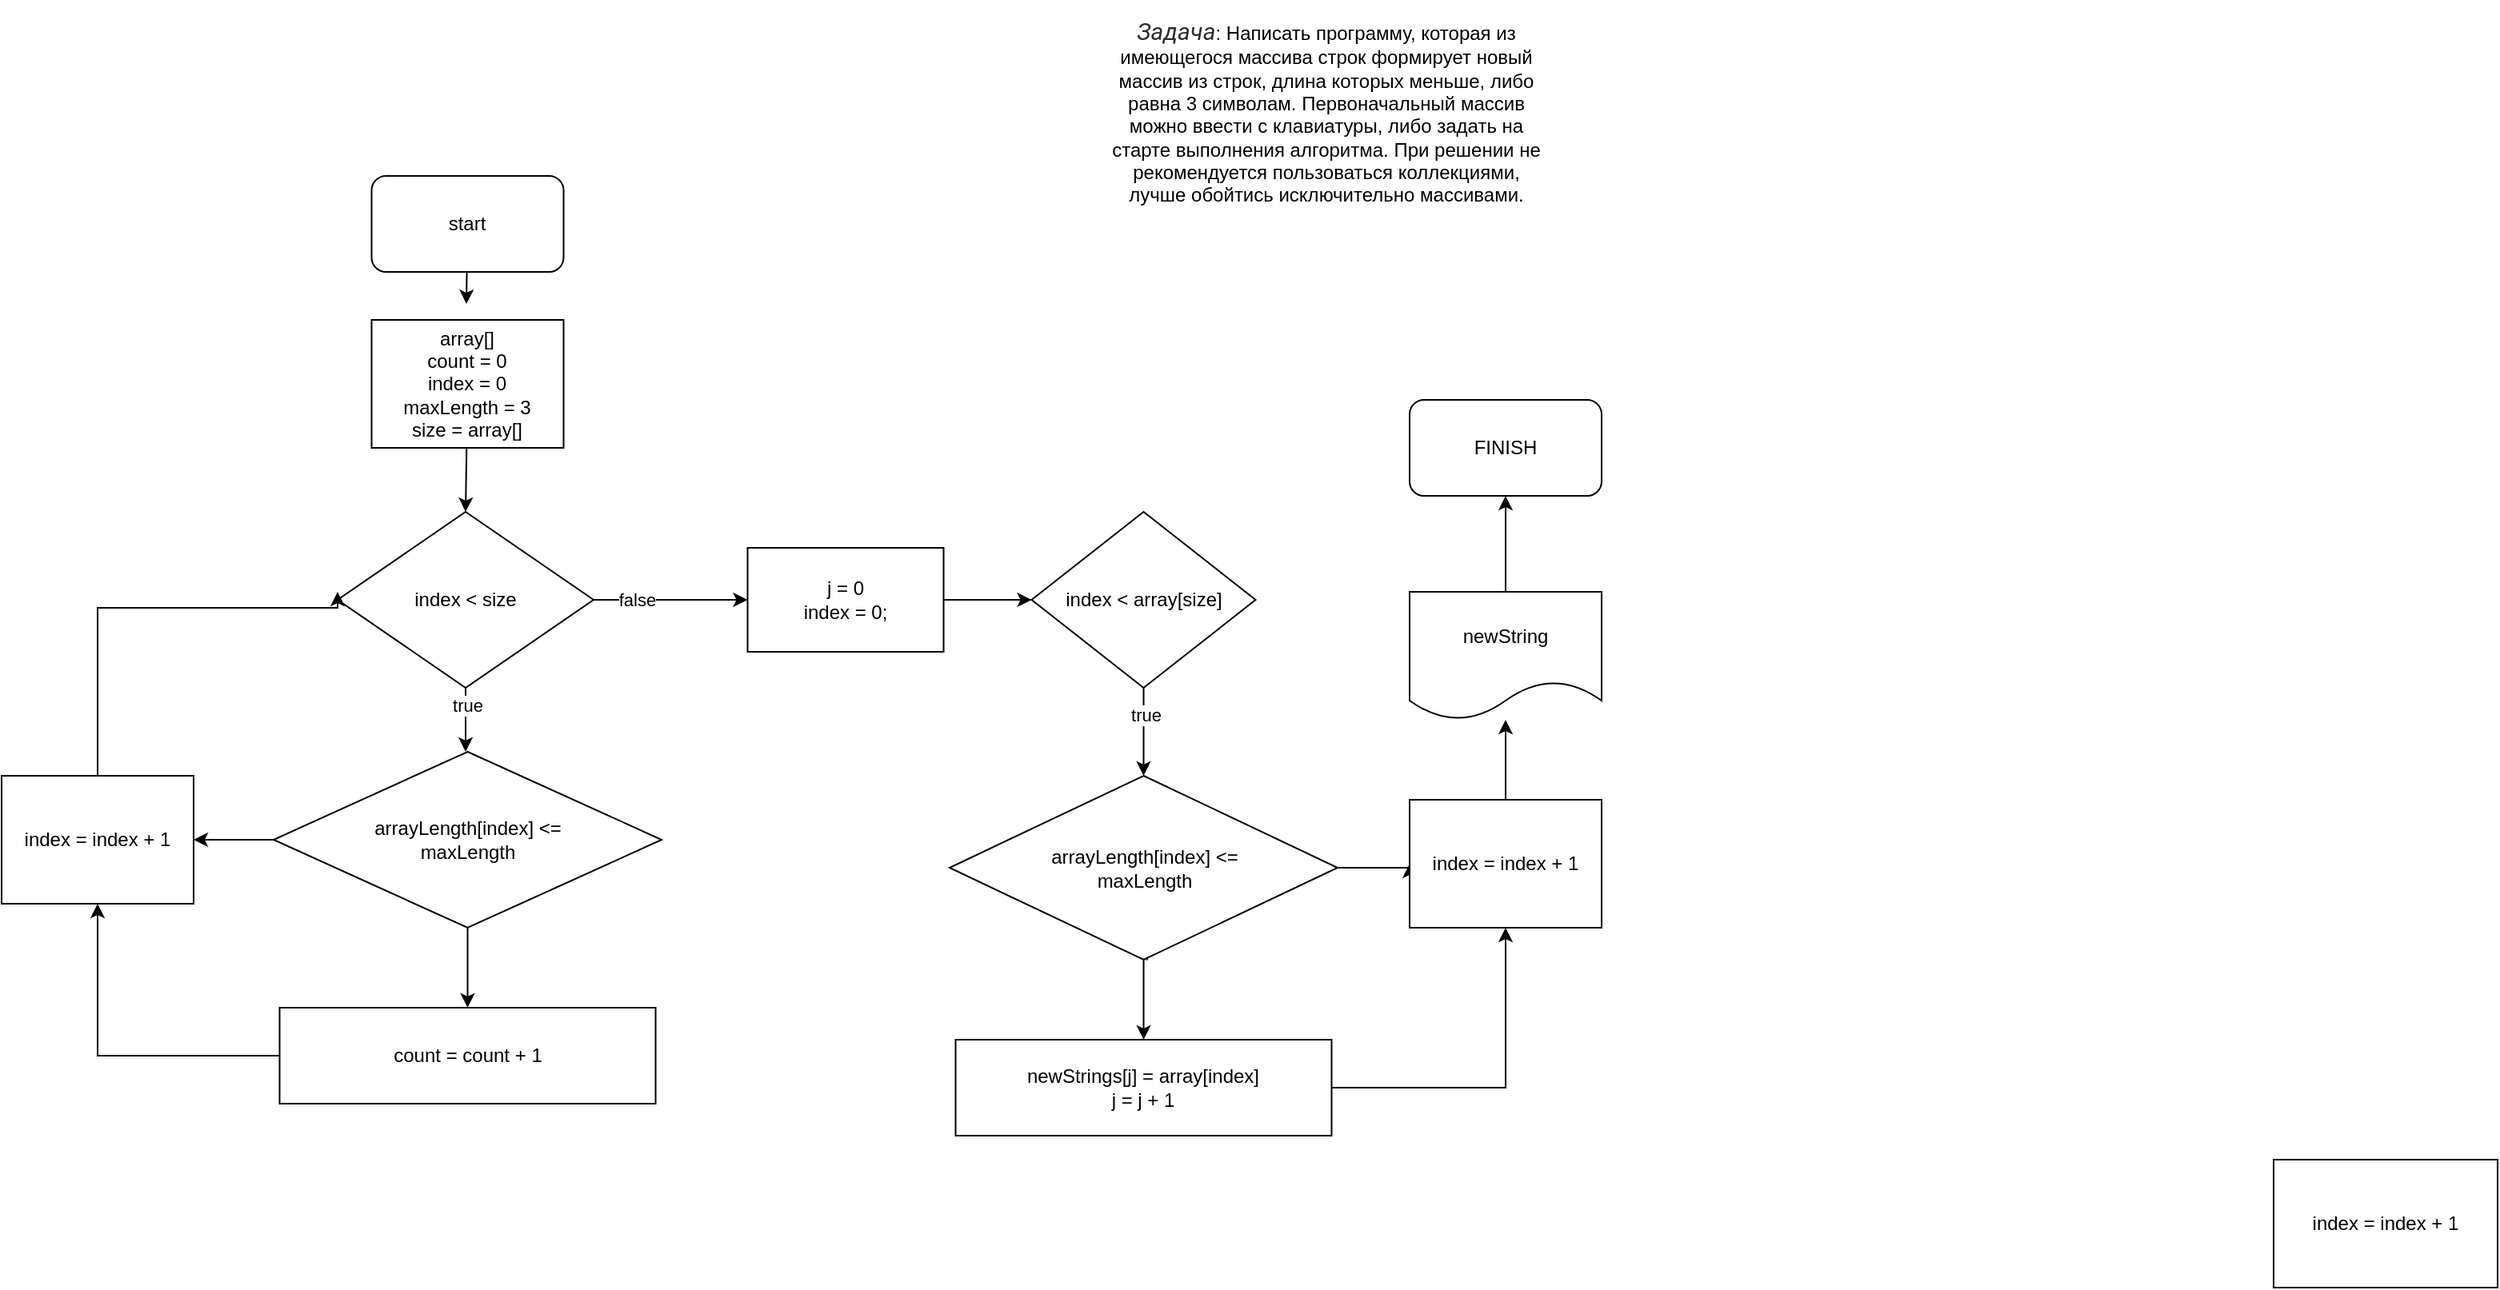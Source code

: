 <mxfile version="22.0.8" type="github">
  <diagram name="Page-1" id="y1l0VGUezcf061K8bT2D">
    <mxGraphModel dx="2198" dy="1962" grid="1" gridSize="10" guides="1" tooltips="1" connect="1" arrows="1" fold="1" page="1" pageScale="1" pageWidth="827" pageHeight="1169" math="0" shadow="0">
      <root>
        <mxCell id="0" />
        <mxCell id="1" parent="0" />
        <mxCell id="VZ0ka2DjRLsJqomSjzP5-8" style="edgeStyle=none;html=1;" edge="1" parent="1" source="VZ0ka2DjRLsJqomSjzP5-9">
          <mxGeometry relative="1" as="geometry">
            <mxPoint x="80.469" y="-850" as="targetPoint" />
          </mxGeometry>
        </mxCell>
        <mxCell id="VZ0ka2DjRLsJqomSjzP5-9" value="start" style="rounded=1;whiteSpace=wrap;html=1;" vertex="1" parent="1">
          <mxGeometry x="21.25" y="-930" width="120" height="60" as="geometry" />
        </mxCell>
        <mxCell id="VZ0ka2DjRLsJqomSjzP5-10" style="edgeStyle=none;html=1;entryX=0.5;entryY=0;entryDx=0;entryDy=0;" edge="1" parent="1" source="VZ0ka2DjRLsJqomSjzP5-11" target="VZ0ka2DjRLsJqomSjzP5-19">
          <mxGeometry relative="1" as="geometry" />
        </mxCell>
        <mxCell id="VZ0ka2DjRLsJqomSjzP5-11" value="array[]&lt;br&gt;count = 0&lt;br&gt;index = 0&lt;br&gt;maxLength = 3&lt;br&gt;size = array[]" style="rounded=0;whiteSpace=wrap;html=1;" vertex="1" parent="1">
          <mxGeometry x="21.25" y="-840" width="120" height="80" as="geometry" />
        </mxCell>
        <mxCell id="VZ0ka2DjRLsJqomSjzP5-14" value="FINISH" style="rounded=1;whiteSpace=wrap;html=1;" vertex="1" parent="1">
          <mxGeometry x="670" y="-790" width="120" height="60" as="geometry" />
        </mxCell>
        <mxCell id="VZ0ka2DjRLsJqomSjzP5-15" style="edgeStyle=none;html=1;" edge="1" parent="1" source="VZ0ka2DjRLsJqomSjzP5-19">
          <mxGeometry relative="1" as="geometry">
            <mxPoint x="80" y="-570" as="targetPoint" />
          </mxGeometry>
        </mxCell>
        <mxCell id="VZ0ka2DjRLsJqomSjzP5-16" value="true" style="edgeLabel;html=1;align=center;verticalAlign=middle;resizable=0;points=[];" vertex="1" connectable="0" parent="VZ0ka2DjRLsJqomSjzP5-15">
          <mxGeometry x="-0.45" y="1" relative="1" as="geometry">
            <mxPoint as="offset" />
          </mxGeometry>
        </mxCell>
        <mxCell id="VZ0ka2DjRLsJqomSjzP5-17" style="edgeStyle=none;html=1;" edge="1" parent="1" source="VZ0ka2DjRLsJqomSjzP5-19" target="VZ0ka2DjRLsJqomSjzP5-34">
          <mxGeometry relative="1" as="geometry" />
        </mxCell>
        <mxCell id="VZ0ka2DjRLsJqomSjzP5-18" value="false" style="edgeLabel;html=1;align=center;verticalAlign=middle;resizable=0;points=[];" vertex="1" connectable="0" parent="VZ0ka2DjRLsJqomSjzP5-17">
          <mxGeometry x="-0.602" y="3" relative="1" as="geometry">
            <mxPoint x="8" y="3" as="offset" />
          </mxGeometry>
        </mxCell>
        <mxCell id="VZ0ka2DjRLsJqomSjzP5-19" value="index &amp;lt; size" style="rhombus;whiteSpace=wrap;html=1;" vertex="1" parent="1">
          <mxGeometry y="-720" width="160" height="110" as="geometry" />
        </mxCell>
        <mxCell id="VZ0ka2DjRLsJqomSjzP5-51" style="edgeStyle=orthogonalEdgeStyle;rounded=0;orthogonalLoop=1;jettySize=auto;html=1;entryX=0.5;entryY=0;entryDx=0;entryDy=0;" edge="1" parent="1" source="VZ0ka2DjRLsJqomSjzP5-28" target="VZ0ka2DjRLsJqomSjzP5-30">
          <mxGeometry relative="1" as="geometry" />
        </mxCell>
        <mxCell id="VZ0ka2DjRLsJqomSjzP5-53" style="edgeStyle=orthogonalEdgeStyle;rounded=0;orthogonalLoop=1;jettySize=auto;html=1;" edge="1" parent="1" source="VZ0ka2DjRLsJqomSjzP5-28" target="VZ0ka2DjRLsJqomSjzP5-32">
          <mxGeometry relative="1" as="geometry" />
        </mxCell>
        <mxCell id="VZ0ka2DjRLsJqomSjzP5-28" value="arrayLength[index] &amp;lt;=&lt;br&gt;maxLength" style="rhombus;whiteSpace=wrap;html=1;" vertex="1" parent="1">
          <mxGeometry x="-40" y="-570" width="242.5" height="110" as="geometry" />
        </mxCell>
        <mxCell id="VZ0ka2DjRLsJqomSjzP5-52" style="edgeStyle=orthogonalEdgeStyle;rounded=0;orthogonalLoop=1;jettySize=auto;html=1;entryX=0.5;entryY=1;entryDx=0;entryDy=0;" edge="1" parent="1" source="VZ0ka2DjRLsJqomSjzP5-30" target="VZ0ka2DjRLsJqomSjzP5-32">
          <mxGeometry relative="1" as="geometry" />
        </mxCell>
        <mxCell id="VZ0ka2DjRLsJqomSjzP5-30" value="count = count + 1" style="rounded=0;whiteSpace=wrap;html=1;" vertex="1" parent="1">
          <mxGeometry x="-36.25" y="-410" width="235" height="60" as="geometry" />
        </mxCell>
        <mxCell id="VZ0ka2DjRLsJqomSjzP5-55" style="edgeStyle=orthogonalEdgeStyle;rounded=0;orthogonalLoop=1;jettySize=auto;html=1;" edge="1" parent="1" source="VZ0ka2DjRLsJqomSjzP5-32">
          <mxGeometry relative="1" as="geometry">
            <mxPoint y="-670" as="targetPoint" />
            <Array as="points">
              <mxPoint x="-150" y="-660" />
              <mxPoint y="-660" />
            </Array>
          </mxGeometry>
        </mxCell>
        <mxCell id="VZ0ka2DjRLsJqomSjzP5-32" value="index = index + 1" style="rounded=0;whiteSpace=wrap;html=1;" vertex="1" parent="1">
          <mxGeometry x="-210" y="-555" width="120" height="80" as="geometry" />
        </mxCell>
        <mxCell id="VZ0ka2DjRLsJqomSjzP5-33" style="edgeStyle=none;html=1;entryX=0;entryY=0.5;entryDx=0;entryDy=0;" edge="1" parent="1" source="VZ0ka2DjRLsJqomSjzP5-34" target="VZ0ka2DjRLsJqomSjzP5-38">
          <mxGeometry relative="1" as="geometry" />
        </mxCell>
        <mxCell id="VZ0ka2DjRLsJqomSjzP5-34" value="j = 0&lt;br&gt;index = 0;" style="rounded=0;whiteSpace=wrap;html=1;" vertex="1" parent="1">
          <mxGeometry x="256.25" y="-697.5" width="122.5" height="65" as="geometry" />
        </mxCell>
        <mxCell id="VZ0ka2DjRLsJqomSjzP5-35" style="edgeStyle=none;html=1;entryX=0.5;entryY=0;entryDx=0;entryDy=0;" edge="1" parent="1" source="VZ0ka2DjRLsJqomSjzP5-38">
          <mxGeometry relative="1" as="geometry">
            <mxPoint x="503.75" y="-555" as="targetPoint" />
          </mxGeometry>
        </mxCell>
        <mxCell id="VZ0ka2DjRLsJqomSjzP5-36" value="true" style="edgeLabel;html=1;align=center;verticalAlign=middle;resizable=0;points=[];" vertex="1" connectable="0" parent="VZ0ka2DjRLsJqomSjzP5-35">
          <mxGeometry x="-0.541" y="1" relative="1" as="geometry">
            <mxPoint y="4" as="offset" />
          </mxGeometry>
        </mxCell>
        <mxCell id="VZ0ka2DjRLsJqomSjzP5-38" value="index &amp;lt; array[size]" style="rhombus;whiteSpace=wrap;html=1;" vertex="1" parent="1">
          <mxGeometry x="433.75" y="-720" width="140" height="110" as="geometry" />
        </mxCell>
        <mxCell id="VZ0ka2DjRLsJqomSjzP5-39" style="edgeStyle=none;html=1;" edge="1" parent="1">
          <mxGeometry relative="1" as="geometry">
            <mxPoint x="504.904" y="-475" as="sourcePoint" />
            <mxPoint x="505.934" y="-439.29" as="targetPoint" />
          </mxGeometry>
        </mxCell>
        <mxCell id="VZ0ka2DjRLsJqomSjzP5-61" style="edgeStyle=orthogonalEdgeStyle;rounded=0;orthogonalLoop=1;jettySize=auto;html=1;entryX=0.5;entryY=1;entryDx=0;entryDy=0;" edge="1" parent="1" source="VZ0ka2DjRLsJqomSjzP5-47" target="VZ0ka2DjRLsJqomSjzP5-60">
          <mxGeometry relative="1" as="geometry" />
        </mxCell>
        <mxCell id="VZ0ka2DjRLsJqomSjzP5-47" value="newStrings[j] = array[index]&lt;br&gt;j = j + 1" style="rounded=0;whiteSpace=wrap;html=1;" vertex="1" parent="1">
          <mxGeometry x="386.25" y="-390" width="235" height="60" as="geometry" />
        </mxCell>
        <mxCell id="VZ0ka2DjRLsJqomSjzP5-49" value="index = index + 1" style="rounded=0;whiteSpace=wrap;html=1;" vertex="1" parent="1">
          <mxGeometry x="1210" y="-315" width="140" height="80" as="geometry" />
        </mxCell>
        <mxCell id="VZ0ka2DjRLsJqomSjzP5-57" style="edgeStyle=orthogonalEdgeStyle;rounded=0;orthogonalLoop=1;jettySize=auto;html=1;" edge="1" parent="1" source="VZ0ka2DjRLsJqomSjzP5-56">
          <mxGeometry relative="1" as="geometry">
            <mxPoint x="503.75" y="-390" as="targetPoint" />
          </mxGeometry>
        </mxCell>
        <mxCell id="VZ0ka2DjRLsJqomSjzP5-64" style="edgeStyle=orthogonalEdgeStyle;rounded=0;orthogonalLoop=1;jettySize=auto;html=1;exitX=1;exitY=0.5;exitDx=0;exitDy=0;entryX=0;entryY=0.5;entryDx=0;entryDy=0;" edge="1" parent="1" source="VZ0ka2DjRLsJqomSjzP5-56" target="VZ0ka2DjRLsJqomSjzP5-60">
          <mxGeometry relative="1" as="geometry">
            <Array as="points">
              <mxPoint x="670" y="-497" />
            </Array>
          </mxGeometry>
        </mxCell>
        <mxCell id="VZ0ka2DjRLsJqomSjzP5-56" value="arrayLength[index] &amp;lt;=&lt;br&gt;maxLength" style="rhombus;whiteSpace=wrap;html=1;" vertex="1" parent="1">
          <mxGeometry x="382.5" y="-555" width="242.5" height="115" as="geometry" />
        </mxCell>
        <mxCell id="VZ0ka2DjRLsJqomSjzP5-65" style="edgeStyle=orthogonalEdgeStyle;rounded=0;orthogonalLoop=1;jettySize=auto;html=1;" edge="1" parent="1" source="VZ0ka2DjRLsJqomSjzP5-60" target="VZ0ka2DjRLsJqomSjzP5-66">
          <mxGeometry relative="1" as="geometry">
            <mxPoint x="730" y="-630" as="targetPoint" />
          </mxGeometry>
        </mxCell>
        <mxCell id="VZ0ka2DjRLsJqomSjzP5-60" value="index = index + 1" style="rounded=0;whiteSpace=wrap;html=1;" vertex="1" parent="1">
          <mxGeometry x="670" y="-540" width="120" height="80" as="geometry" />
        </mxCell>
        <mxCell id="VZ0ka2DjRLsJqomSjzP5-67" style="edgeStyle=orthogonalEdgeStyle;rounded=0;orthogonalLoop=1;jettySize=auto;html=1;entryX=0.5;entryY=1;entryDx=0;entryDy=0;" edge="1" parent="1" source="VZ0ka2DjRLsJqomSjzP5-66" target="VZ0ka2DjRLsJqomSjzP5-14">
          <mxGeometry relative="1" as="geometry" />
        </mxCell>
        <mxCell id="VZ0ka2DjRLsJqomSjzP5-66" value="newString" style="shape=document;whiteSpace=wrap;html=1;boundedLbl=1;" vertex="1" parent="1">
          <mxGeometry x="670" y="-670" width="120" height="80" as="geometry" />
        </mxCell>
        <mxCell id="VZ0ka2DjRLsJqomSjzP5-68" value="&lt;em style=&quot;box-sizing: border-box; color: rgb(44, 45, 48); font-family: Onest, Roboto, &amp;quot;San Francisco&amp;quot;, &amp;quot;Helvetica Neue&amp;quot;, Helvetica, Arial; font-size: 15px; text-align: start; background-color: rgb(255, 255, 255);&quot;&gt;Задача&lt;/em&gt;: Написать программу, которая из имеющегося массива строк формирует новый массив из строк, длина которых меньше, либо равна 3 символам. Первоначальный массив можно ввести с клавиатуры, либо задать на старте выполнения алгоритма. При решении не рекомендуется пользоваться коллекциями, лучше обойтись исключительно массивами." style="text;html=1;strokeColor=none;fillColor=none;align=center;verticalAlign=middle;whiteSpace=wrap;rounded=0;" vertex="1" parent="1">
          <mxGeometry x="480" y="-1040" width="276.25" height="140" as="geometry" />
        </mxCell>
      </root>
    </mxGraphModel>
  </diagram>
</mxfile>
